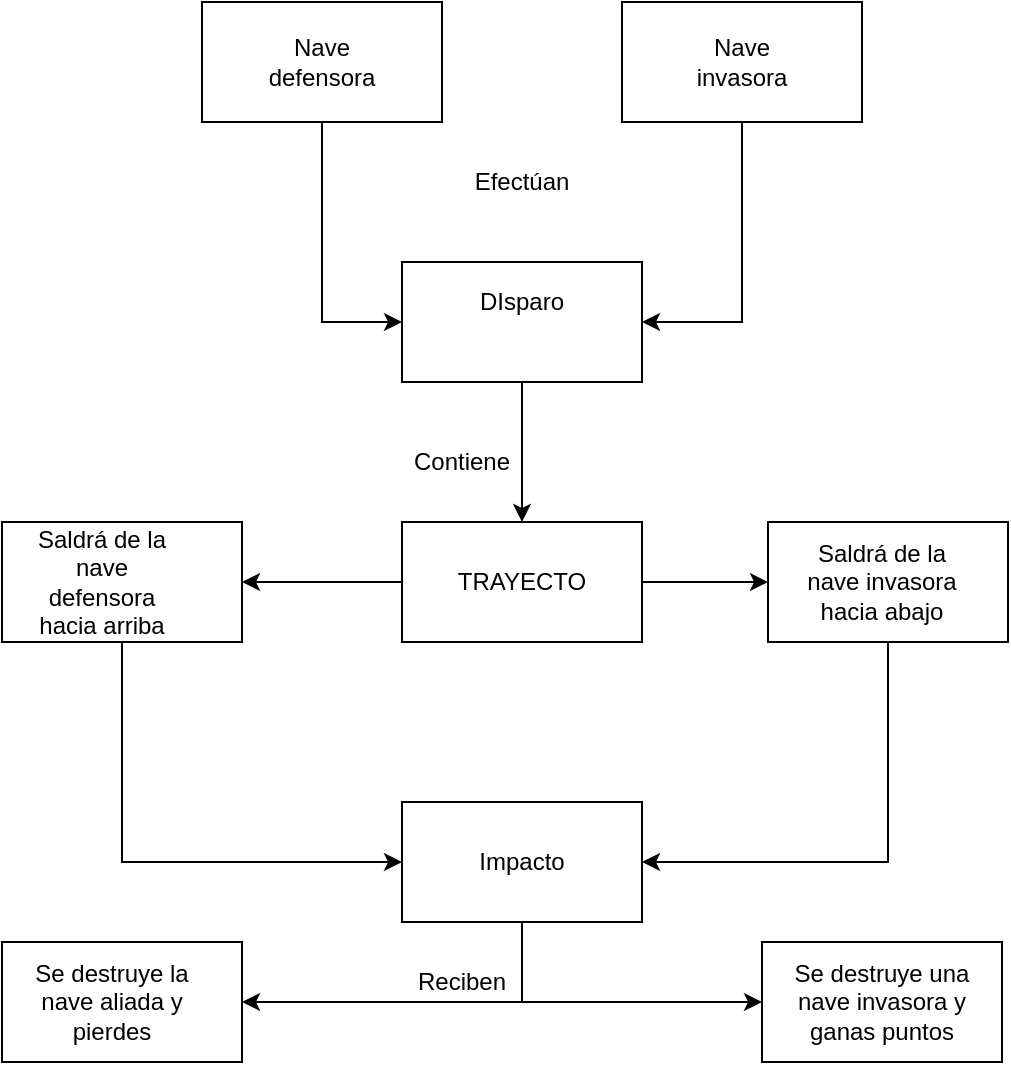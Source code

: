 <mxfile version="10.6.3" type="device"><diagram id="rieEp8gp5tjKkvqaXGvI" name="Page-1"><mxGraphModel dx="1394" dy="796" grid="1" gridSize="10" guides="1" tooltips="1" connect="1" arrows="1" fold="1" page="1" pageScale="1" pageWidth="827" pageHeight="1169" math="0" shadow="0"><root><mxCell id="0"/><mxCell id="1" parent="0"/><mxCell id="RlmHIGJBgJRx3Mj3OO-W-29" style="edgeStyle=orthogonalEdgeStyle;rounded=0;orthogonalLoop=1;jettySize=auto;html=1;exitX=0.5;exitY=1;exitDx=0;exitDy=0;entryX=0;entryY=0.5;entryDx=0;entryDy=0;" edge="1" source="RlmHIGJBgJRx3Mj3OO-W-30" target="RlmHIGJBgJRx3Mj3OO-W-32" parent="1"><mxGeometry relative="1" as="geometry"/></mxCell><mxCell id="RlmHIGJBgJRx3Mj3OO-W-30" value="" style="rounded=0;whiteSpace=wrap;html=1;" vertex="1" parent="1"><mxGeometry x="410" y="140" width="120" height="60" as="geometry"/></mxCell><mxCell id="RlmHIGJBgJRx3Mj3OO-W-31" value="" style="edgeStyle=orthogonalEdgeStyle;rounded=0;orthogonalLoop=1;jettySize=auto;html=1;" edge="1" source="RlmHIGJBgJRx3Mj3OO-W-32" target="RlmHIGJBgJRx3Mj3OO-W-35" parent="1"><mxGeometry relative="1" as="geometry"/></mxCell><mxCell id="RlmHIGJBgJRx3Mj3OO-W-32" value="" style="rounded=0;whiteSpace=wrap;html=1;" vertex="1" parent="1"><mxGeometry x="510" y="270" width="120" height="60" as="geometry"/></mxCell><mxCell id="RlmHIGJBgJRx3Mj3OO-W-33" value="" style="edgeStyle=orthogonalEdgeStyle;rounded=0;orthogonalLoop=1;jettySize=auto;html=1;" edge="1" source="RlmHIGJBgJRx3Mj3OO-W-35" target="RlmHIGJBgJRx3Mj3OO-W-37" parent="1"><mxGeometry relative="1" as="geometry"/></mxCell><mxCell id="RlmHIGJBgJRx3Mj3OO-W-34" value="" style="edgeStyle=orthogonalEdgeStyle;rounded=0;orthogonalLoop=1;jettySize=auto;html=1;" edge="1" source="RlmHIGJBgJRx3Mj3OO-W-35" target="RlmHIGJBgJRx3Mj3OO-W-36" parent="1"><mxGeometry relative="1" as="geometry"/></mxCell><mxCell id="RlmHIGJBgJRx3Mj3OO-W-35" value="" style="rounded=0;whiteSpace=wrap;html=1;" vertex="1" parent="1"><mxGeometry x="510" y="400" width="120" height="60" as="geometry"/></mxCell><mxCell id="RlmHIGJBgJRx3Mj3OO-W-51" style="edgeStyle=orthogonalEdgeStyle;rounded=0;orthogonalLoop=1;jettySize=auto;html=1;exitX=0.5;exitY=1;exitDx=0;exitDy=0;entryX=0;entryY=0.5;entryDx=0;entryDy=0;" edge="1" parent="1" source="RlmHIGJBgJRx3Mj3OO-W-36" target="RlmHIGJBgJRx3Mj3OO-W-48"><mxGeometry relative="1" as="geometry"/></mxCell><mxCell id="RlmHIGJBgJRx3Mj3OO-W-36" value="" style="rounded=0;whiteSpace=wrap;html=1;" vertex="1" parent="1"><mxGeometry x="310" y="400" width="120" height="60" as="geometry"/></mxCell><mxCell id="RlmHIGJBgJRx3Mj3OO-W-52" style="edgeStyle=orthogonalEdgeStyle;rounded=0;orthogonalLoop=1;jettySize=auto;html=1;exitX=0.5;exitY=1;exitDx=0;exitDy=0;entryX=1;entryY=0.5;entryDx=0;entryDy=0;" edge="1" parent="1" source="RlmHIGJBgJRx3Mj3OO-W-37" target="RlmHIGJBgJRx3Mj3OO-W-48"><mxGeometry relative="1" as="geometry"/></mxCell><mxCell id="RlmHIGJBgJRx3Mj3OO-W-37" value="" style="rounded=0;whiteSpace=wrap;html=1;" vertex="1" parent="1"><mxGeometry x="693" y="400" width="120" height="60" as="geometry"/></mxCell><mxCell id="RlmHIGJBgJRx3Mj3OO-W-62" style="edgeStyle=orthogonalEdgeStyle;rounded=0;orthogonalLoop=1;jettySize=auto;html=1;exitX=0.5;exitY=1;exitDx=0;exitDy=0;entryX=1;entryY=0.5;entryDx=0;entryDy=0;" edge="1" parent="1" source="RlmHIGJBgJRx3Mj3OO-W-39" target="RlmHIGJBgJRx3Mj3OO-W-32"><mxGeometry relative="1" as="geometry"/></mxCell><mxCell id="RlmHIGJBgJRx3Mj3OO-W-39" value="" style="rounded=0;whiteSpace=wrap;html=1;" vertex="1" parent="1"><mxGeometry x="620" y="140" width="120" height="60" as="geometry"/></mxCell><mxCell id="RlmHIGJBgJRx3Mj3OO-W-40" value="Nave defensora" style="text;html=1;strokeColor=none;fillColor=none;align=center;verticalAlign=middle;whiteSpace=wrap;rounded=0;" vertex="1" parent="1"><mxGeometry x="450" y="160" width="40" height="20" as="geometry"/></mxCell><mxCell id="RlmHIGJBgJRx3Mj3OO-W-41" value="Nave invasora" style="text;html=1;strokeColor=none;fillColor=none;align=center;verticalAlign=middle;whiteSpace=wrap;rounded=0;" vertex="1" parent="1"><mxGeometry x="660" y="160" width="40" height="20" as="geometry"/></mxCell><mxCell id="RlmHIGJBgJRx3Mj3OO-W-42" value="DIsparo" style="text;html=1;strokeColor=none;fillColor=none;align=center;verticalAlign=middle;whiteSpace=wrap;rounded=0;" vertex="1" parent="1"><mxGeometry x="550" y="280" width="40" height="20" as="geometry"/></mxCell><mxCell id="RlmHIGJBgJRx3Mj3OO-W-43" value="TRAYECTO" style="text;html=1;strokeColor=none;fillColor=none;align=center;verticalAlign=middle;whiteSpace=wrap;rounded=0;" vertex="1" parent="1"><mxGeometry x="550" y="420" width="40" height="20" as="geometry"/></mxCell><mxCell id="RlmHIGJBgJRx3Mj3OO-W-44" value="Saldrá de la nave defensora hacia arriba" style="text;html=1;strokeColor=none;fillColor=none;align=center;verticalAlign=middle;whiteSpace=wrap;rounded=0;" vertex="1" parent="1"><mxGeometry x="320" y="420" width="80" height="20" as="geometry"/></mxCell><mxCell id="RlmHIGJBgJRx3Mj3OO-W-45" value="Saldrá de la nave invasora hacia abajo" style="text;html=1;strokeColor=none;fillColor=none;align=center;verticalAlign=middle;whiteSpace=wrap;rounded=0;" vertex="1" parent="1"><mxGeometry x="710" y="420" width="80" height="20" as="geometry"/></mxCell><mxCell id="RlmHIGJBgJRx3Mj3OO-W-58" style="edgeStyle=orthogonalEdgeStyle;rounded=0;orthogonalLoop=1;jettySize=auto;html=1;exitX=0.5;exitY=1;exitDx=0;exitDy=0;entryX=0;entryY=0.5;entryDx=0;entryDy=0;" edge="1" parent="1" source="RlmHIGJBgJRx3Mj3OO-W-48" target="RlmHIGJBgJRx3Mj3OO-W-57"><mxGeometry relative="1" as="geometry"/></mxCell><mxCell id="RlmHIGJBgJRx3Mj3OO-W-59" style="edgeStyle=orthogonalEdgeStyle;rounded=0;orthogonalLoop=1;jettySize=auto;html=1;exitX=0.5;exitY=1;exitDx=0;exitDy=0;entryX=1;entryY=0.5;entryDx=0;entryDy=0;" edge="1" parent="1" source="RlmHIGJBgJRx3Mj3OO-W-48" target="RlmHIGJBgJRx3Mj3OO-W-56"><mxGeometry relative="1" as="geometry"/></mxCell><mxCell id="RlmHIGJBgJRx3Mj3OO-W-48" value="" style="rounded=0;whiteSpace=wrap;html=1;" vertex="1" parent="1"><mxGeometry x="510" y="540" width="120" height="60" as="geometry"/></mxCell><mxCell id="RlmHIGJBgJRx3Mj3OO-W-53" value="Impacto" style="text;html=1;strokeColor=none;fillColor=none;align=center;verticalAlign=middle;whiteSpace=wrap;rounded=0;" vertex="1" parent="1"><mxGeometry x="550" y="560" width="40" height="20" as="geometry"/></mxCell><mxCell id="RlmHIGJBgJRx3Mj3OO-W-56" value="" style="rounded=0;whiteSpace=wrap;html=1;" vertex="1" parent="1"><mxGeometry x="310" y="610" width="120" height="60" as="geometry"/></mxCell><mxCell id="RlmHIGJBgJRx3Mj3OO-W-57" value="" style="rounded=0;whiteSpace=wrap;html=1;" vertex="1" parent="1"><mxGeometry x="690" y="610" width="120" height="60" as="geometry"/></mxCell><mxCell id="RlmHIGJBgJRx3Mj3OO-W-60" value="Se destruye la nave aliada y pierdes" style="text;html=1;strokeColor=none;fillColor=none;align=center;verticalAlign=middle;whiteSpace=wrap;rounded=0;" vertex="1" parent="1"><mxGeometry x="320" y="630" width="90" height="20" as="geometry"/></mxCell><mxCell id="RlmHIGJBgJRx3Mj3OO-W-61" value="Se destruye una nave invasora y ganas puntos" style="text;html=1;strokeColor=none;fillColor=none;align=center;verticalAlign=middle;whiteSpace=wrap;rounded=0;" vertex="1" parent="1"><mxGeometry x="700" y="630" width="100" height="20" as="geometry"/></mxCell><mxCell id="RlmHIGJBgJRx3Mj3OO-W-63" value="Efectúan" style="text;html=1;strokeColor=none;fillColor=none;align=center;verticalAlign=middle;whiteSpace=wrap;rounded=0;" vertex="1" parent="1"><mxGeometry x="550" y="220" width="40" height="20" as="geometry"/></mxCell><mxCell id="RlmHIGJBgJRx3Mj3OO-W-64" value="Contiene" style="text;html=1;strokeColor=none;fillColor=none;align=center;verticalAlign=middle;whiteSpace=wrap;rounded=0;" vertex="1" parent="1"><mxGeometry x="520" y="360" width="40" height="20" as="geometry"/></mxCell><mxCell id="RlmHIGJBgJRx3Mj3OO-W-65" value="Reciben" style="text;html=1;strokeColor=none;fillColor=none;align=center;verticalAlign=middle;whiteSpace=wrap;rounded=0;" vertex="1" parent="1"><mxGeometry x="520" y="620" width="40" height="20" as="geometry"/></mxCell></root></mxGraphModel></diagram></mxfile>